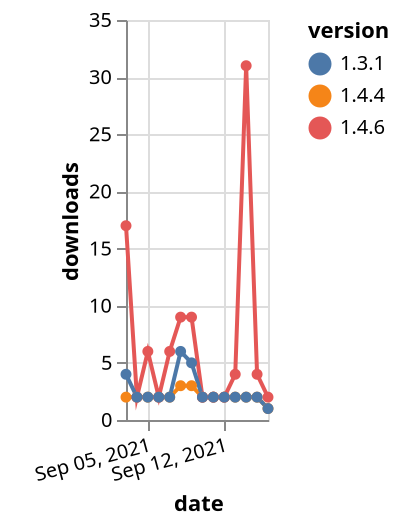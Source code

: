 {"$schema": "https://vega.github.io/schema/vega-lite/v5.json", "description": "A simple bar chart with embedded data.", "data": {"values": [{"date": "2021-09-03", "total": 2600, "delta": 2, "version": "1.4.4"}, {"date": "2021-09-04", "total": 2602, "delta": 2, "version": "1.4.4"}, {"date": "2021-09-05", "total": 2604, "delta": 2, "version": "1.4.4"}, {"date": "2021-09-06", "total": 2606, "delta": 2, "version": "1.4.4"}, {"date": "2021-09-07", "total": 2608, "delta": 2, "version": "1.4.4"}, {"date": "2021-09-08", "total": 2611, "delta": 3, "version": "1.4.4"}, {"date": "2021-09-09", "total": 2614, "delta": 3, "version": "1.4.4"}, {"date": "2021-09-10", "total": 2616, "delta": 2, "version": "1.4.4"}, {"date": "2021-09-11", "total": 2618, "delta": 2, "version": "1.4.4"}, {"date": "2021-09-12", "total": 2620, "delta": 2, "version": "1.4.4"}, {"date": "2021-09-13", "total": 2622, "delta": 2, "version": "1.4.4"}, {"date": "2021-09-14", "total": 2624, "delta": 2, "version": "1.4.4"}, {"date": "2021-09-15", "total": 2626, "delta": 2, "version": "1.4.4"}, {"date": "2021-09-16", "total": 2627, "delta": 1, "version": "1.4.4"}, {"date": "2021-09-03", "total": 2405, "delta": 17, "version": "1.4.6"}, {"date": "2021-09-04", "total": 2407, "delta": 2, "version": "1.4.6"}, {"date": "2021-09-05", "total": 2413, "delta": 6, "version": "1.4.6"}, {"date": "2021-09-06", "total": 2415, "delta": 2, "version": "1.4.6"}, {"date": "2021-09-07", "total": 2421, "delta": 6, "version": "1.4.6"}, {"date": "2021-09-08", "total": 2430, "delta": 9, "version": "1.4.6"}, {"date": "2021-09-09", "total": 2439, "delta": 9, "version": "1.4.6"}, {"date": "2021-09-10", "total": 2441, "delta": 2, "version": "1.4.6"}, {"date": "2021-09-11", "total": 2443, "delta": 2, "version": "1.4.6"}, {"date": "2021-09-12", "total": 2445, "delta": 2, "version": "1.4.6"}, {"date": "2021-09-13", "total": 2449, "delta": 4, "version": "1.4.6"}, {"date": "2021-09-14", "total": 2480, "delta": 31, "version": "1.4.6"}, {"date": "2021-09-15", "total": 2484, "delta": 4, "version": "1.4.6"}, {"date": "2021-09-16", "total": 2486, "delta": 2, "version": "1.4.6"}, {"date": "2021-09-03", "total": 3043, "delta": 4, "version": "1.3.1"}, {"date": "2021-09-04", "total": 3045, "delta": 2, "version": "1.3.1"}, {"date": "2021-09-05", "total": 3047, "delta": 2, "version": "1.3.1"}, {"date": "2021-09-06", "total": 3049, "delta": 2, "version": "1.3.1"}, {"date": "2021-09-07", "total": 3051, "delta": 2, "version": "1.3.1"}, {"date": "2021-09-08", "total": 3057, "delta": 6, "version": "1.3.1"}, {"date": "2021-09-09", "total": 3062, "delta": 5, "version": "1.3.1"}, {"date": "2021-09-10", "total": 3064, "delta": 2, "version": "1.3.1"}, {"date": "2021-09-11", "total": 3066, "delta": 2, "version": "1.3.1"}, {"date": "2021-09-12", "total": 3068, "delta": 2, "version": "1.3.1"}, {"date": "2021-09-13", "total": 3070, "delta": 2, "version": "1.3.1"}, {"date": "2021-09-14", "total": 3072, "delta": 2, "version": "1.3.1"}, {"date": "2021-09-15", "total": 3074, "delta": 2, "version": "1.3.1"}, {"date": "2021-09-16", "total": 3075, "delta": 1, "version": "1.3.1"}]}, "width": "container", "mark": {"type": "line", "point": {"filled": true}}, "encoding": {"x": {"field": "date", "type": "temporal", "timeUnit": "yearmonthdate", "title": "date", "axis": {"labelAngle": -15}}, "y": {"field": "delta", "type": "quantitative", "title": "downloads"}, "color": {"field": "version", "type": "nominal"}, "tooltip": {"field": "delta"}}}